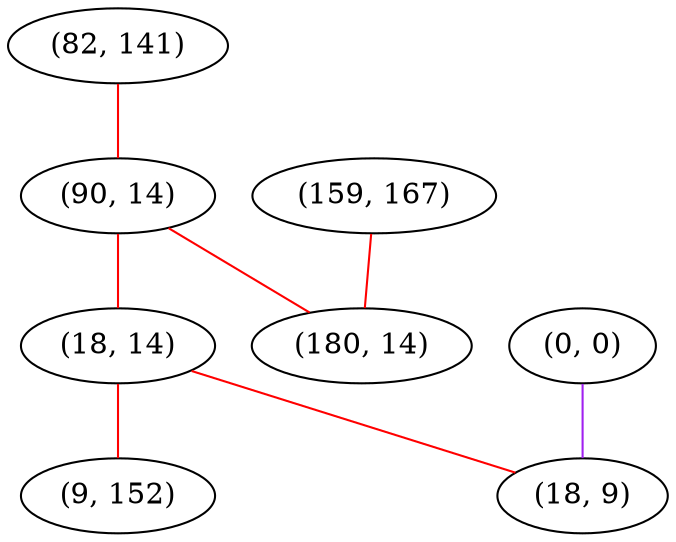 graph "" {
"(82, 141)";
"(90, 14)";
"(159, 167)";
"(18, 14)";
"(0, 0)";
"(18, 9)";
"(9, 152)";
"(180, 14)";
"(82, 141)" -- "(90, 14)"  [color=red, key=0, weight=1];
"(90, 14)" -- "(18, 14)"  [color=red, key=0, weight=1];
"(90, 14)" -- "(180, 14)"  [color=red, key=0, weight=1];
"(159, 167)" -- "(180, 14)"  [color=red, key=0, weight=1];
"(18, 14)" -- "(9, 152)"  [color=red, key=0, weight=1];
"(18, 14)" -- "(18, 9)"  [color=red, key=0, weight=1];
"(0, 0)" -- "(18, 9)"  [color=purple, key=0, weight=4];
}
